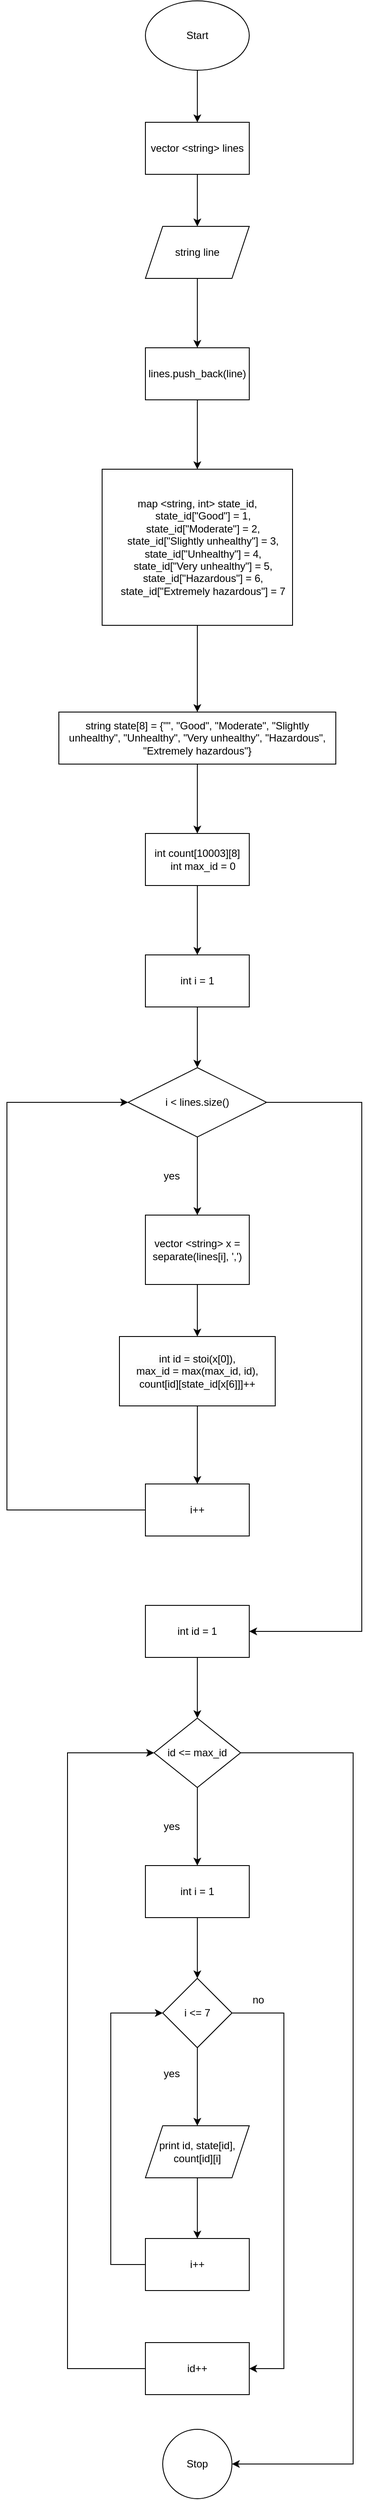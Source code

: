 <mxfile version="20.8.20" type="device"><diagram id="UHmoqYo0KlkAM5qSl93i" name="Page-1"><mxGraphModel dx="1972" dy="762" grid="1" gridSize="10" guides="1" tooltips="1" connect="1" arrows="1" fold="1" page="1" pageScale="1" pageWidth="850" pageHeight="1100" math="0" shadow="0"><root><mxCell id="0"/><mxCell id="1" parent="0"/><mxCell id="sLvnGzyfiAvS4mn99O0M-3" value="" style="edgeStyle=orthogonalEdgeStyle;rounded=0;orthogonalLoop=1;jettySize=auto;html=1;entryX=0.5;entryY=0;entryDx=0;entryDy=0;" edge="1" parent="1" source="sLvnGzyfiAvS4mn99O0M-1" target="sLvnGzyfiAvS4mn99O0M-4"><mxGeometry relative="1" as="geometry"/></mxCell><mxCell id="sLvnGzyfiAvS4mn99O0M-1" value="Start" style="ellipse;whiteSpace=wrap;html=1;" vertex="1" parent="1"><mxGeometry x="40" y="40" width="120" height="80" as="geometry"/></mxCell><mxCell id="sLvnGzyfiAvS4mn99O0M-7" value="" style="edgeStyle=orthogonalEdgeStyle;rounded=0;orthogonalLoop=1;jettySize=auto;html=1;" edge="1" parent="1" source="sLvnGzyfiAvS4mn99O0M-2" target="sLvnGzyfiAvS4mn99O0M-6"><mxGeometry relative="1" as="geometry"/></mxCell><mxCell id="sLvnGzyfiAvS4mn99O0M-2" value="string line" style="shape=parallelogram;perimeter=parallelogramPerimeter;whiteSpace=wrap;html=1;fixedSize=1;" vertex="1" parent="1"><mxGeometry x="40" y="300" width="120" height="60" as="geometry"/></mxCell><mxCell id="sLvnGzyfiAvS4mn99O0M-5" style="edgeStyle=orthogonalEdgeStyle;rounded=0;orthogonalLoop=1;jettySize=auto;html=1;exitX=0.5;exitY=1;exitDx=0;exitDy=0;entryX=0.5;entryY=0;entryDx=0;entryDy=0;" edge="1" parent="1" source="sLvnGzyfiAvS4mn99O0M-4" target="sLvnGzyfiAvS4mn99O0M-2"><mxGeometry relative="1" as="geometry"/></mxCell><mxCell id="sLvnGzyfiAvS4mn99O0M-4" value="vector &amp;lt;string&amp;gt; lines" style="whiteSpace=wrap;html=1;" vertex="1" parent="1"><mxGeometry x="40" y="180" width="120" height="60" as="geometry"/></mxCell><mxCell id="sLvnGzyfiAvS4mn99O0M-9" value="" style="edgeStyle=orthogonalEdgeStyle;rounded=0;orthogonalLoop=1;jettySize=auto;html=1;" edge="1" parent="1" source="sLvnGzyfiAvS4mn99O0M-6"><mxGeometry relative="1" as="geometry"><mxPoint x="100" y="580" as="targetPoint"/></mxGeometry></mxCell><mxCell id="sLvnGzyfiAvS4mn99O0M-6" value="lines.push_back(line)" style="whiteSpace=wrap;html=1;" vertex="1" parent="1"><mxGeometry x="40" y="440" width="120" height="60" as="geometry"/></mxCell><mxCell id="sLvnGzyfiAvS4mn99O0M-12" value="" style="edgeStyle=orthogonalEdgeStyle;rounded=0;orthogonalLoop=1;jettySize=auto;html=1;" edge="1" parent="1" source="sLvnGzyfiAvS4mn99O0M-10" target="sLvnGzyfiAvS4mn99O0M-11"><mxGeometry relative="1" as="geometry"/></mxCell><mxCell id="sLvnGzyfiAvS4mn99O0M-10" value="&lt;span style=&quot;background-color: initial;&quot;&gt;map &amp;lt;string, int&amp;gt; state_id,&lt;/span&gt;&lt;br&gt;&lt;div&gt;&amp;nbsp; &amp;nbsp; state_id[&quot;Good&quot;] = 1,&lt;/div&gt;&lt;div&gt;&amp;nbsp; &amp;nbsp; state_id[&quot;Moderate&quot;] = 2,&lt;/div&gt;&lt;div&gt;&amp;nbsp; &amp;nbsp; state_id[&quot;Slightly unhealthy&quot;] = 3,&lt;/div&gt;&lt;div&gt;&amp;nbsp; &amp;nbsp; state_id[&quot;Unhealthy&quot;] = 4,&lt;/div&gt;&lt;div&gt;&amp;nbsp; &amp;nbsp; state_id[&quot;Very unhealthy&quot;] = 5,&lt;/div&gt;&lt;div&gt;&amp;nbsp; &amp;nbsp; state_id[&quot;Hazardous&quot;] = 6,&lt;/div&gt;&lt;div&gt;&amp;nbsp; &amp;nbsp; state_id[&quot;Extremely hazardous&quot;] = 7&lt;/div&gt;" style="rounded=0;whiteSpace=wrap;html=1;" vertex="1" parent="1"><mxGeometry x="-10" y="580" width="220" height="180" as="geometry"/></mxCell><mxCell id="sLvnGzyfiAvS4mn99O0M-14" value="" style="edgeStyle=orthogonalEdgeStyle;rounded=0;orthogonalLoop=1;jettySize=auto;html=1;" edge="1" parent="1" source="sLvnGzyfiAvS4mn99O0M-11" target="sLvnGzyfiAvS4mn99O0M-13"><mxGeometry relative="1" as="geometry"/></mxCell><mxCell id="sLvnGzyfiAvS4mn99O0M-11" value="string state[8] = {&quot;&quot;, &quot;Good&quot;, &quot;Moderate&quot;, &quot;Slightly unhealthy&quot;, &quot;Unhealthy&quot;, &quot;Very unhealthy&quot;, &quot;Hazardous&quot;, &quot;Extremely hazardous&quot;}" style="whiteSpace=wrap;html=1;rounded=0;" vertex="1" parent="1"><mxGeometry x="-60" y="860" width="320" height="60" as="geometry"/></mxCell><mxCell id="sLvnGzyfiAvS4mn99O0M-16" value="" style="edgeStyle=orthogonalEdgeStyle;rounded=0;orthogonalLoop=1;jettySize=auto;html=1;" edge="1" parent="1" source="sLvnGzyfiAvS4mn99O0M-13" target="sLvnGzyfiAvS4mn99O0M-15"><mxGeometry relative="1" as="geometry"/></mxCell><mxCell id="sLvnGzyfiAvS4mn99O0M-13" value="&lt;div&gt;int count[10003][8]&lt;/div&gt;&lt;div&gt;&amp;nbsp; &amp;nbsp; int max_id = 0&lt;/div&gt;" style="whiteSpace=wrap;html=1;rounded=0;" vertex="1" parent="1"><mxGeometry x="40" y="1000" width="120" height="60" as="geometry"/></mxCell><mxCell id="sLvnGzyfiAvS4mn99O0M-18" value="" style="edgeStyle=orthogonalEdgeStyle;rounded=0;orthogonalLoop=1;jettySize=auto;html=1;" edge="1" parent="1" source="sLvnGzyfiAvS4mn99O0M-15" target="sLvnGzyfiAvS4mn99O0M-17"><mxGeometry relative="1" as="geometry"/></mxCell><mxCell id="sLvnGzyfiAvS4mn99O0M-15" value="int i = 1" style="whiteSpace=wrap;html=1;rounded=0;" vertex="1" parent="1"><mxGeometry x="40" y="1140" width="120" height="60" as="geometry"/></mxCell><mxCell id="sLvnGzyfiAvS4mn99O0M-20" value="" style="edgeStyle=orthogonalEdgeStyle;rounded=0;orthogonalLoop=1;jettySize=auto;html=1;" edge="1" parent="1" source="sLvnGzyfiAvS4mn99O0M-17" target="sLvnGzyfiAvS4mn99O0M-19"><mxGeometry relative="1" as="geometry"/></mxCell><mxCell id="sLvnGzyfiAvS4mn99O0M-28" style="edgeStyle=orthogonalEdgeStyle;rounded=0;orthogonalLoop=1;jettySize=auto;html=1;exitX=1;exitY=0.5;exitDx=0;exitDy=0;entryX=1;entryY=0.5;entryDx=0;entryDy=0;" edge="1" parent="1" source="sLvnGzyfiAvS4mn99O0M-17" target="sLvnGzyfiAvS4mn99O0M-29"><mxGeometry relative="1" as="geometry"><mxPoint x="350" y="1920" as="targetPoint"/><Array as="points"><mxPoint x="290" y="1310"/><mxPoint x="290" y="1920"/></Array></mxGeometry></mxCell><mxCell id="sLvnGzyfiAvS4mn99O0M-17" value="i &amp;lt; lines.size()" style="rhombus;whiteSpace=wrap;html=1;rounded=0;" vertex="1" parent="1"><mxGeometry x="20" y="1270" width="160" height="80" as="geometry"/></mxCell><mxCell id="sLvnGzyfiAvS4mn99O0M-22" value="" style="edgeStyle=orthogonalEdgeStyle;rounded=0;orthogonalLoop=1;jettySize=auto;html=1;" edge="1" parent="1" source="sLvnGzyfiAvS4mn99O0M-19" target="sLvnGzyfiAvS4mn99O0M-21"><mxGeometry relative="1" as="geometry"/></mxCell><mxCell id="sLvnGzyfiAvS4mn99O0M-19" value="vector &amp;lt;string&amp;gt; x = separate(lines[i], ',')" style="whiteSpace=wrap;html=1;rounded=0;" vertex="1" parent="1"><mxGeometry x="40" y="1440" width="120" height="80" as="geometry"/></mxCell><mxCell id="sLvnGzyfiAvS4mn99O0M-24" value="" style="edgeStyle=orthogonalEdgeStyle;rounded=0;orthogonalLoop=1;jettySize=auto;html=1;" edge="1" parent="1" source="sLvnGzyfiAvS4mn99O0M-21" target="sLvnGzyfiAvS4mn99O0M-23"><mxGeometry relative="1" as="geometry"/></mxCell><mxCell id="sLvnGzyfiAvS4mn99O0M-21" value="&lt;span style=&quot;color: rgb(0, 0, 0); font-family: Helvetica; font-size: 12px; font-style: normal; font-variant-ligatures: normal; font-variant-caps: normal; font-weight: 400; letter-spacing: normal; orphans: 2; text-align: center; text-indent: 0px; text-transform: none; widows: 2; word-spacing: 0px; -webkit-text-stroke-width: 0px; background-color: rgb(251, 251, 251); text-decoration-thickness: initial; text-decoration-style: initial; text-decoration-color: initial; float: none; display: inline !important;&quot;&gt;int id = stoi(x[0]),&lt;/span&gt;&lt;br style=&quot;border-color: var(--border-color); color: rgb(0, 0, 0); font-family: Helvetica; font-size: 12px; font-style: normal; font-variant-ligatures: normal; font-variant-caps: normal; font-weight: 400; letter-spacing: normal; orphans: 2; text-align: center; text-indent: 0px; text-transform: none; widows: 2; word-spacing: 0px; -webkit-text-stroke-width: 0px; background-color: rgb(251, 251, 251); text-decoration-thickness: initial; text-decoration-style: initial; text-decoration-color: initial;&quot;&gt;&lt;span style=&quot;color: rgb(0, 0, 0); font-family: Helvetica; font-size: 12px; font-style: normal; font-variant-ligatures: normal; font-variant-caps: normal; font-weight: 400; letter-spacing: normal; orphans: 2; text-align: center; text-indent: 0px; text-transform: none; widows: 2; word-spacing: 0px; -webkit-text-stroke-width: 0px; background-color: rgb(251, 251, 251); text-decoration-thickness: initial; text-decoration-style: initial; text-decoration-color: initial; float: none; display: inline !important;&quot;&gt;max_id = max(max_id, id),&lt;br&gt;count[id][state_id[x[6]]]++&lt;br&gt;&lt;/span&gt;" style="whiteSpace=wrap;html=1;rounded=0;" vertex="1" parent="1"><mxGeometry x="10" y="1580" width="180" height="80" as="geometry"/></mxCell><mxCell id="sLvnGzyfiAvS4mn99O0M-25" style="edgeStyle=orthogonalEdgeStyle;rounded=0;orthogonalLoop=1;jettySize=auto;html=1;exitX=0;exitY=0.5;exitDx=0;exitDy=0;entryX=0;entryY=0.5;entryDx=0;entryDy=0;" edge="1" parent="1" source="sLvnGzyfiAvS4mn99O0M-23" target="sLvnGzyfiAvS4mn99O0M-17"><mxGeometry relative="1" as="geometry"><mxPoint x="-100" y="1270" as="targetPoint"/><Array as="points"><mxPoint x="-120" y="1780"/><mxPoint x="-120" y="1310"/></Array></mxGeometry></mxCell><mxCell id="sLvnGzyfiAvS4mn99O0M-23" value="i++" style="whiteSpace=wrap;html=1;rounded=0;" vertex="1" parent="1"><mxGeometry x="40" y="1750" width="120" height="60" as="geometry"/></mxCell><mxCell id="sLvnGzyfiAvS4mn99O0M-27" value="yes" style="text;html=1;align=center;verticalAlign=middle;resizable=0;points=[];autosize=1;strokeColor=none;fillColor=none;" vertex="1" parent="1"><mxGeometry x="50" y="1380" width="40" height="30" as="geometry"/></mxCell><mxCell id="sLvnGzyfiAvS4mn99O0M-31" value="" style="edgeStyle=orthogonalEdgeStyle;rounded=0;orthogonalLoop=1;jettySize=auto;html=1;" edge="1" parent="1" source="sLvnGzyfiAvS4mn99O0M-29" target="sLvnGzyfiAvS4mn99O0M-30"><mxGeometry relative="1" as="geometry"/></mxCell><mxCell id="sLvnGzyfiAvS4mn99O0M-29" value="int id = 1" style="whiteSpace=wrap;html=1;" vertex="1" parent="1"><mxGeometry x="40" y="1890" width="120" height="60" as="geometry"/></mxCell><mxCell id="sLvnGzyfiAvS4mn99O0M-33" value="" style="edgeStyle=orthogonalEdgeStyle;rounded=0;orthogonalLoop=1;jettySize=auto;html=1;" edge="1" parent="1" source="sLvnGzyfiAvS4mn99O0M-30" target="sLvnGzyfiAvS4mn99O0M-32"><mxGeometry relative="1" as="geometry"/></mxCell><mxCell id="sLvnGzyfiAvS4mn99O0M-51" style="edgeStyle=orthogonalEdgeStyle;rounded=0;orthogonalLoop=1;jettySize=auto;html=1;exitX=1;exitY=0.5;exitDx=0;exitDy=0;entryX=1;entryY=0.5;entryDx=0;entryDy=0;" edge="1" parent="1" source="sLvnGzyfiAvS4mn99O0M-30" target="sLvnGzyfiAvS4mn99O0M-50"><mxGeometry relative="1" as="geometry"><Array as="points"><mxPoint x="280" y="2060"/><mxPoint x="280" y="2880"/></Array></mxGeometry></mxCell><mxCell id="sLvnGzyfiAvS4mn99O0M-30" value="id &amp;lt;= max_id" style="rhombus;whiteSpace=wrap;html=1;" vertex="1" parent="1"><mxGeometry x="50" y="2020" width="100" height="80" as="geometry"/></mxCell><mxCell id="sLvnGzyfiAvS4mn99O0M-37" value="" style="edgeStyle=orthogonalEdgeStyle;rounded=0;orthogonalLoop=1;jettySize=auto;html=1;" edge="1" parent="1" source="sLvnGzyfiAvS4mn99O0M-32" target="sLvnGzyfiAvS4mn99O0M-36"><mxGeometry relative="1" as="geometry"/></mxCell><mxCell id="sLvnGzyfiAvS4mn99O0M-32" value="int i = 1" style="whiteSpace=wrap;html=1;" vertex="1" parent="1"><mxGeometry x="40" y="2190" width="120" height="60" as="geometry"/></mxCell><mxCell id="sLvnGzyfiAvS4mn99O0M-34" value="yes" style="text;html=1;align=center;verticalAlign=middle;resizable=0;points=[];autosize=1;strokeColor=none;fillColor=none;" vertex="1" parent="1"><mxGeometry x="50" y="2130" width="40" height="30" as="geometry"/></mxCell><mxCell id="sLvnGzyfiAvS4mn99O0M-41" value="" style="edgeStyle=orthogonalEdgeStyle;rounded=0;orthogonalLoop=1;jettySize=auto;html=1;" edge="1" parent="1" source="sLvnGzyfiAvS4mn99O0M-36" target="sLvnGzyfiAvS4mn99O0M-40"><mxGeometry relative="1" as="geometry"/></mxCell><mxCell id="sLvnGzyfiAvS4mn99O0M-47" style="edgeStyle=orthogonalEdgeStyle;rounded=0;orthogonalLoop=1;jettySize=auto;html=1;exitX=1;exitY=0.5;exitDx=0;exitDy=0;entryX=1;entryY=0.5;entryDx=0;entryDy=0;" edge="1" parent="1" source="sLvnGzyfiAvS4mn99O0M-36" target="sLvnGzyfiAvS4mn99O0M-45"><mxGeometry relative="1" as="geometry"><Array as="points"><mxPoint x="200" y="2360"/><mxPoint x="200" y="2770"/></Array></mxGeometry></mxCell><mxCell id="sLvnGzyfiAvS4mn99O0M-36" value="i &amp;lt;= 7" style="rhombus;whiteSpace=wrap;html=1;" vertex="1" parent="1"><mxGeometry x="60" y="2320" width="80" height="80" as="geometry"/></mxCell><mxCell id="sLvnGzyfiAvS4mn99O0M-44" value="" style="edgeStyle=orthogonalEdgeStyle;rounded=0;orthogonalLoop=1;jettySize=auto;html=1;" edge="1" parent="1" source="sLvnGzyfiAvS4mn99O0M-40" target="sLvnGzyfiAvS4mn99O0M-43"><mxGeometry relative="1" as="geometry"/></mxCell><mxCell id="sLvnGzyfiAvS4mn99O0M-40" value="print id, state[id], count[id][i]" style="shape=parallelogram;perimeter=parallelogramPerimeter;whiteSpace=wrap;html=1;fixedSize=1;" vertex="1" parent="1"><mxGeometry x="40" y="2490" width="120" height="60" as="geometry"/></mxCell><mxCell id="sLvnGzyfiAvS4mn99O0M-42" value="yes" style="text;html=1;align=center;verticalAlign=middle;resizable=0;points=[];autosize=1;strokeColor=none;fillColor=none;" vertex="1" parent="1"><mxGeometry x="50" y="2415" width="40" height="30" as="geometry"/></mxCell><mxCell id="sLvnGzyfiAvS4mn99O0M-46" style="edgeStyle=orthogonalEdgeStyle;rounded=0;orthogonalLoop=1;jettySize=auto;html=1;exitX=0;exitY=0.5;exitDx=0;exitDy=0;entryX=0;entryY=0.5;entryDx=0;entryDy=0;" edge="1" parent="1" source="sLvnGzyfiAvS4mn99O0M-43" target="sLvnGzyfiAvS4mn99O0M-36"><mxGeometry relative="1" as="geometry"><Array as="points"><mxPoint y="2650"/><mxPoint y="2360"/></Array></mxGeometry></mxCell><mxCell id="sLvnGzyfiAvS4mn99O0M-43" value="i++" style="rounded=0;whiteSpace=wrap;html=1;" vertex="1" parent="1"><mxGeometry x="40" y="2620" width="120" height="60" as="geometry"/></mxCell><mxCell id="sLvnGzyfiAvS4mn99O0M-49" style="edgeStyle=orthogonalEdgeStyle;rounded=0;orthogonalLoop=1;jettySize=auto;html=1;exitX=0;exitY=0.5;exitDx=0;exitDy=0;entryX=0;entryY=0.5;entryDx=0;entryDy=0;" edge="1" parent="1" source="sLvnGzyfiAvS4mn99O0M-45" target="sLvnGzyfiAvS4mn99O0M-30"><mxGeometry relative="1" as="geometry"><Array as="points"><mxPoint x="-50" y="2770"/><mxPoint x="-50" y="2060"/></Array></mxGeometry></mxCell><mxCell id="sLvnGzyfiAvS4mn99O0M-45" value="id++" style="whiteSpace=wrap;html=1;" vertex="1" parent="1"><mxGeometry x="40" y="2740" width="120" height="60" as="geometry"/></mxCell><mxCell id="sLvnGzyfiAvS4mn99O0M-48" value="no" style="text;html=1;align=center;verticalAlign=middle;resizable=0;points=[];autosize=1;strokeColor=none;fillColor=none;" vertex="1" parent="1"><mxGeometry x="150" y="2330" width="40" height="30" as="geometry"/></mxCell><mxCell id="sLvnGzyfiAvS4mn99O0M-50" value="Stop" style="ellipse;whiteSpace=wrap;html=1;" vertex="1" parent="1"><mxGeometry x="60" y="2840" width="80" height="80" as="geometry"/></mxCell></root></mxGraphModel></diagram></mxfile>